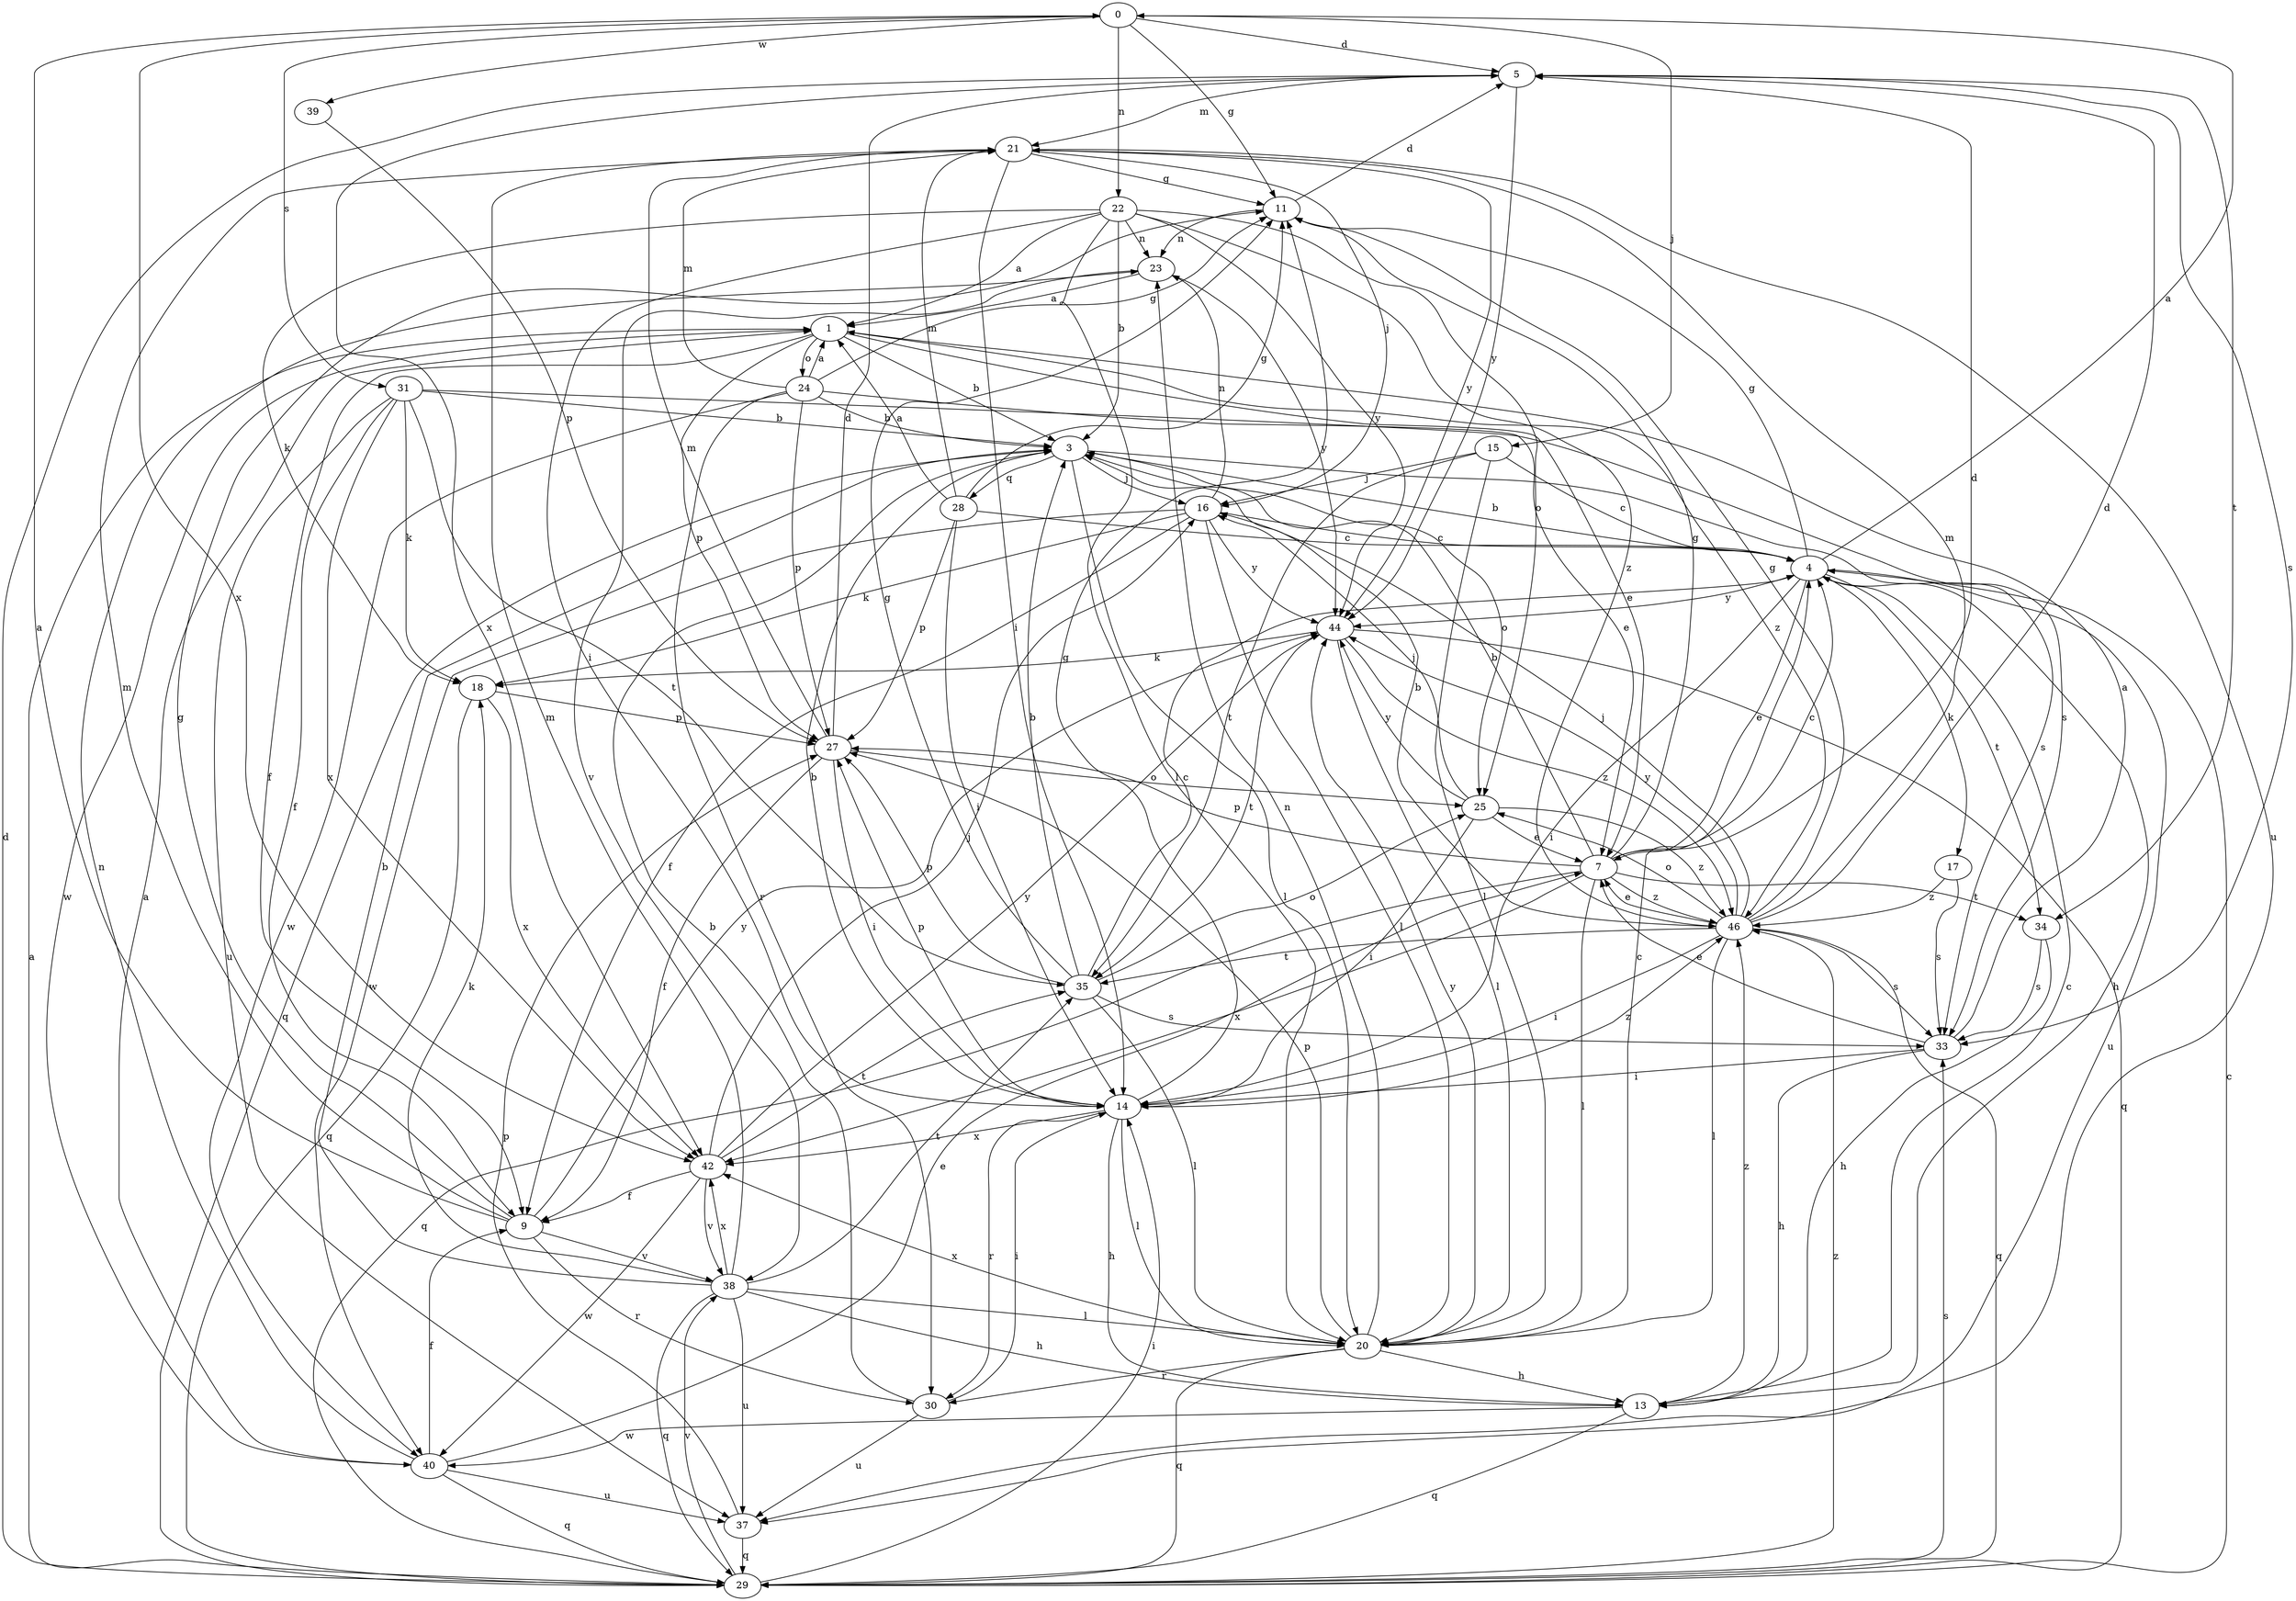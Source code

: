 strict digraph  {
0;
1;
3;
4;
5;
7;
9;
11;
13;
14;
15;
16;
17;
18;
20;
21;
22;
23;
24;
25;
27;
28;
29;
30;
31;
33;
34;
35;
37;
38;
39;
40;
42;
44;
46;
0 -> 5  [label=d];
0 -> 11  [label=g];
0 -> 15  [label=j];
0 -> 22  [label=n];
0 -> 31  [label=s];
0 -> 39  [label=w];
0 -> 42  [label=x];
1 -> 3  [label=b];
1 -> 7  [label=e];
1 -> 9  [label=f];
1 -> 24  [label=o];
1 -> 27  [label=p];
1 -> 40  [label=w];
1 -> 46  [label=z];
3 -> 16  [label=j];
3 -> 20  [label=l];
3 -> 25  [label=o];
3 -> 28  [label=q];
3 -> 29  [label=q];
3 -> 33  [label=s];
4 -> 0  [label=a];
4 -> 3  [label=b];
4 -> 7  [label=e];
4 -> 11  [label=g];
4 -> 13  [label=h];
4 -> 14  [label=i];
4 -> 17  [label=k];
4 -> 34  [label=t];
4 -> 37  [label=u];
4 -> 44  [label=y];
5 -> 21  [label=m];
5 -> 33  [label=s];
5 -> 34  [label=t];
5 -> 42  [label=x];
5 -> 44  [label=y];
7 -> 3  [label=b];
7 -> 4  [label=c];
7 -> 5  [label=d];
7 -> 11  [label=g];
7 -> 20  [label=l];
7 -> 27  [label=p];
7 -> 29  [label=q];
7 -> 34  [label=t];
7 -> 42  [label=x];
7 -> 46  [label=z];
9 -> 0  [label=a];
9 -> 11  [label=g];
9 -> 21  [label=m];
9 -> 30  [label=r];
9 -> 38  [label=v];
9 -> 44  [label=y];
11 -> 5  [label=d];
11 -> 23  [label=n];
13 -> 4  [label=c];
13 -> 29  [label=q];
13 -> 40  [label=w];
13 -> 46  [label=z];
14 -> 3  [label=b];
14 -> 11  [label=g];
14 -> 13  [label=h];
14 -> 20  [label=l];
14 -> 27  [label=p];
14 -> 30  [label=r];
14 -> 42  [label=x];
14 -> 46  [label=z];
15 -> 4  [label=c];
15 -> 16  [label=j];
15 -> 20  [label=l];
15 -> 35  [label=t];
16 -> 4  [label=c];
16 -> 9  [label=f];
16 -> 18  [label=k];
16 -> 20  [label=l];
16 -> 23  [label=n];
16 -> 40  [label=w];
16 -> 44  [label=y];
17 -> 33  [label=s];
17 -> 46  [label=z];
18 -> 27  [label=p];
18 -> 29  [label=q];
18 -> 42  [label=x];
20 -> 4  [label=c];
20 -> 13  [label=h];
20 -> 23  [label=n];
20 -> 27  [label=p];
20 -> 29  [label=q];
20 -> 30  [label=r];
20 -> 42  [label=x];
20 -> 44  [label=y];
21 -> 11  [label=g];
21 -> 14  [label=i];
21 -> 16  [label=j];
21 -> 37  [label=u];
21 -> 44  [label=y];
22 -> 1  [label=a];
22 -> 3  [label=b];
22 -> 14  [label=i];
22 -> 18  [label=k];
22 -> 20  [label=l];
22 -> 23  [label=n];
22 -> 25  [label=o];
22 -> 44  [label=y];
22 -> 46  [label=z];
23 -> 1  [label=a];
23 -> 38  [label=v];
23 -> 44  [label=y];
24 -> 1  [label=a];
24 -> 3  [label=b];
24 -> 7  [label=e];
24 -> 11  [label=g];
24 -> 21  [label=m];
24 -> 27  [label=p];
24 -> 30  [label=r];
24 -> 40  [label=w];
25 -> 7  [label=e];
25 -> 14  [label=i];
25 -> 16  [label=j];
25 -> 44  [label=y];
25 -> 46  [label=z];
27 -> 5  [label=d];
27 -> 9  [label=f];
27 -> 14  [label=i];
27 -> 21  [label=m];
27 -> 25  [label=o];
28 -> 1  [label=a];
28 -> 4  [label=c];
28 -> 11  [label=g];
28 -> 14  [label=i];
28 -> 21  [label=m];
28 -> 27  [label=p];
29 -> 1  [label=a];
29 -> 4  [label=c];
29 -> 5  [label=d];
29 -> 14  [label=i];
29 -> 33  [label=s];
29 -> 38  [label=v];
29 -> 46  [label=z];
30 -> 3  [label=b];
30 -> 14  [label=i];
30 -> 37  [label=u];
31 -> 3  [label=b];
31 -> 9  [label=f];
31 -> 18  [label=k];
31 -> 33  [label=s];
31 -> 35  [label=t];
31 -> 37  [label=u];
31 -> 42  [label=x];
33 -> 1  [label=a];
33 -> 7  [label=e];
33 -> 13  [label=h];
33 -> 14  [label=i];
34 -> 13  [label=h];
34 -> 33  [label=s];
35 -> 3  [label=b];
35 -> 4  [label=c];
35 -> 11  [label=g];
35 -> 20  [label=l];
35 -> 25  [label=o];
35 -> 27  [label=p];
35 -> 33  [label=s];
37 -> 27  [label=p];
37 -> 29  [label=q];
38 -> 3  [label=b];
38 -> 13  [label=h];
38 -> 18  [label=k];
38 -> 20  [label=l];
38 -> 21  [label=m];
38 -> 29  [label=q];
38 -> 35  [label=t];
38 -> 37  [label=u];
38 -> 42  [label=x];
39 -> 27  [label=p];
40 -> 1  [label=a];
40 -> 7  [label=e];
40 -> 9  [label=f];
40 -> 23  [label=n];
40 -> 29  [label=q];
40 -> 37  [label=u];
42 -> 9  [label=f];
42 -> 16  [label=j];
42 -> 35  [label=t];
42 -> 38  [label=v];
42 -> 40  [label=w];
42 -> 44  [label=y];
44 -> 18  [label=k];
44 -> 20  [label=l];
44 -> 29  [label=q];
44 -> 35  [label=t];
44 -> 46  [label=z];
46 -> 3  [label=b];
46 -> 5  [label=d];
46 -> 7  [label=e];
46 -> 11  [label=g];
46 -> 14  [label=i];
46 -> 16  [label=j];
46 -> 20  [label=l];
46 -> 21  [label=m];
46 -> 25  [label=o];
46 -> 29  [label=q];
46 -> 33  [label=s];
46 -> 35  [label=t];
46 -> 44  [label=y];
}
